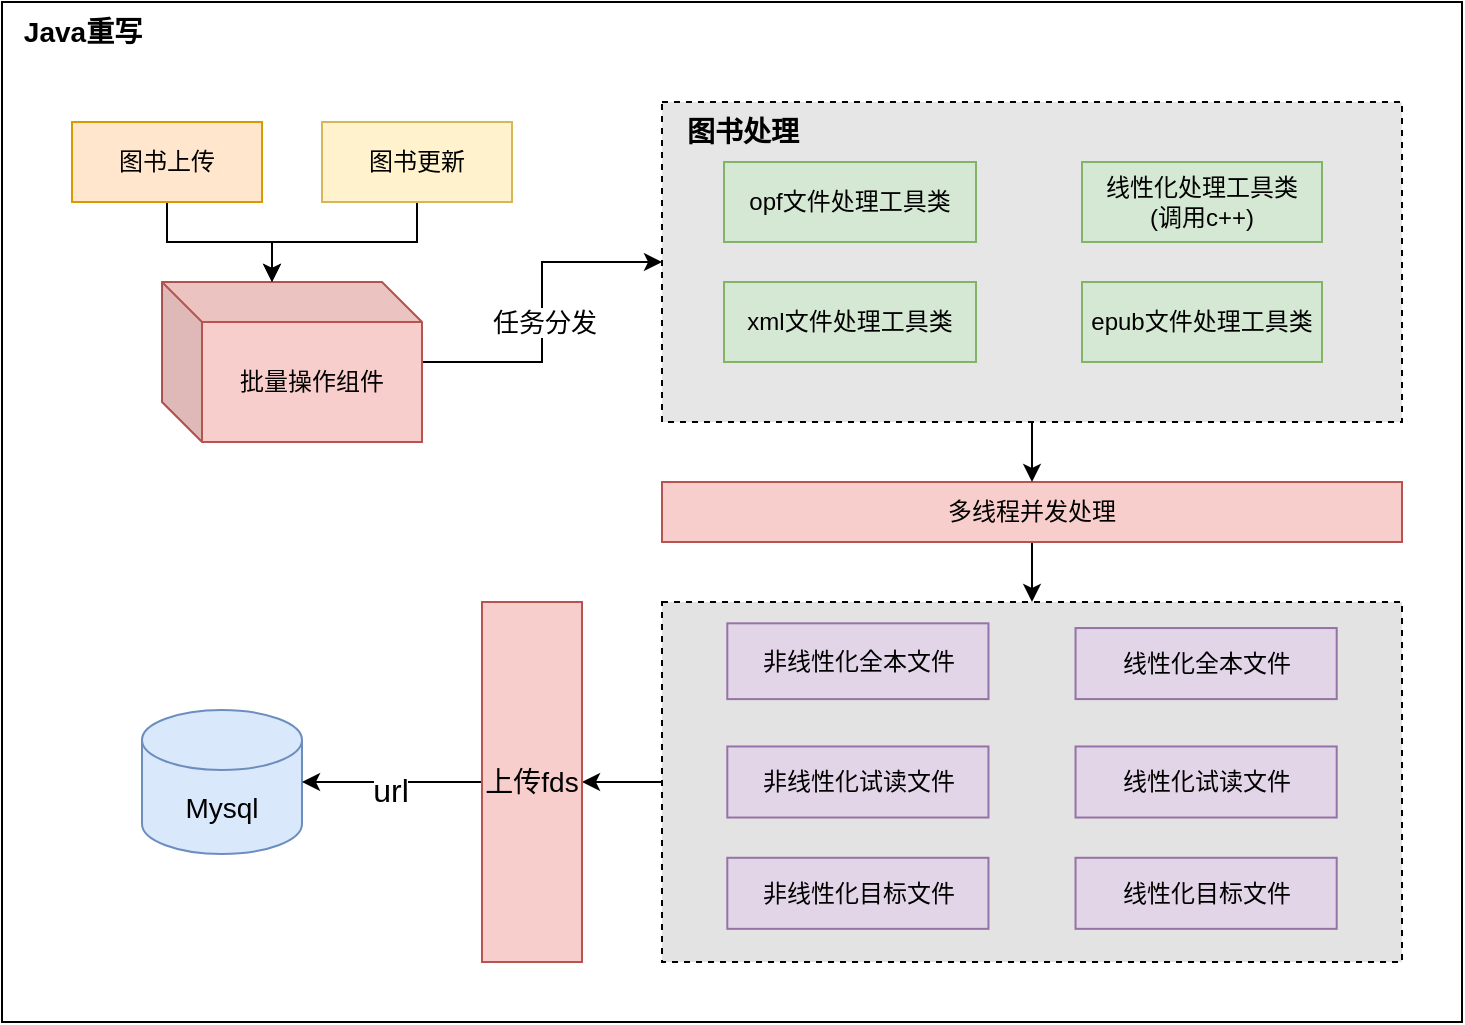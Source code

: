 <mxfile version="21.6.8" type="github">
  <diagram name="第 1 页" id="BfoXBWILRWUiTi9KGCna">
    <mxGraphModel dx="2261" dy="750" grid="1" gridSize="10" guides="1" tooltips="1" connect="1" arrows="1" fold="1" page="1" pageScale="1" pageWidth="827" pageHeight="1169" math="0" shadow="0">
      <root>
        <mxCell id="0" />
        <mxCell id="1" parent="0" />
        <mxCell id="qt_Jid6uIY3iX1TQbwFm-16" value="" style="rounded=0;whiteSpace=wrap;html=1;" parent="1" vertex="1">
          <mxGeometry x="-10" y="120" width="730" height="510" as="geometry" />
        </mxCell>
        <mxCell id="qt_Jid6uIY3iX1TQbwFm-14" style="edgeStyle=orthogonalEdgeStyle;rounded=0;orthogonalLoop=1;jettySize=auto;html=1;" parent="1" source="qt_Jid6uIY3iX1TQbwFm-9" target="qt_Jid6uIY3iX1TQbwFm-7" edge="1">
          <mxGeometry relative="1" as="geometry" />
        </mxCell>
        <mxCell id="qt_Jid6uIY3iX1TQbwFm-15" value="&lt;font style=&quot;font-size: 13px;&quot;&gt;任务分发&lt;/font&gt;" style="edgeLabel;html=1;align=center;verticalAlign=middle;resizable=0;points=[];" parent="qt_Jid6uIY3iX1TQbwFm-14" vertex="1" connectable="0">
          <mxGeometry x="-0.411" y="2" relative="1" as="geometry">
            <mxPoint x="11" y="-18" as="offset" />
          </mxGeometry>
        </mxCell>
        <mxCell id="qt_Jid6uIY3iX1TQbwFm-9" value="批量操作组件" style="shape=cube;whiteSpace=wrap;html=1;boundedLbl=1;backgroundOutline=1;darkOpacity=0.05;darkOpacity2=0.1;fillColor=#f8cecc;strokeColor=#b85450;" parent="1" vertex="1">
          <mxGeometry x="70" y="260" width="130" height="80" as="geometry" />
        </mxCell>
        <mxCell id="qt_Jid6uIY3iX1TQbwFm-17" value="&lt;b&gt;&lt;font style=&quot;font-size: 14px;&quot;&gt;Java重写&lt;/font&gt;&lt;/b&gt;" style="text;html=1;align=center;verticalAlign=middle;resizable=0;points=[];autosize=1;strokeColor=none;fillColor=none;" parent="1" vertex="1">
          <mxGeometry x="-10" y="120" width="80" height="30" as="geometry" />
        </mxCell>
        <mxCell id="EOI0EI14CAxdlLVf6kwt-11" style="edgeStyle=orthogonalEdgeStyle;rounded=0;orthogonalLoop=1;jettySize=auto;html=1;exitX=0.5;exitY=1;exitDx=0;exitDy=0;entryX=0;entryY=0;entryDx=55;entryDy=0;entryPerimeter=0;" edge="1" parent="1" source="EOI0EI14CAxdlLVf6kwt-2" target="qt_Jid6uIY3iX1TQbwFm-9">
          <mxGeometry relative="1" as="geometry" />
        </mxCell>
        <mxCell id="EOI0EI14CAxdlLVf6kwt-2" value="图书上传" style="rounded=0;whiteSpace=wrap;html=1;fillColor=#ffe6cc;strokeColor=#d79b00;" vertex="1" parent="1">
          <mxGeometry x="25" y="180" width="95" height="40" as="geometry" />
        </mxCell>
        <mxCell id="EOI0EI14CAxdlLVf6kwt-12" style="edgeStyle=orthogonalEdgeStyle;rounded=0;orthogonalLoop=1;jettySize=auto;html=1;exitX=0.5;exitY=1;exitDx=0;exitDy=0;entryX=0;entryY=0;entryDx=55;entryDy=0;entryPerimeter=0;" edge="1" parent="1" source="EOI0EI14CAxdlLVf6kwt-5" target="qt_Jid6uIY3iX1TQbwFm-9">
          <mxGeometry relative="1" as="geometry" />
        </mxCell>
        <mxCell id="EOI0EI14CAxdlLVf6kwt-5" value="图书更新" style="rounded=0;whiteSpace=wrap;html=1;fillColor=#fff2cc;strokeColor=#d6b656;" vertex="1" parent="1">
          <mxGeometry x="150" y="180" width="95" height="40" as="geometry" />
        </mxCell>
        <mxCell id="EOI0EI14CAxdlLVf6kwt-14" value="" style="group;fillColor=#e1d5e7;strokeColor=#9673a6;dashed=1;container=0;" vertex="1" connectable="0" parent="1">
          <mxGeometry x="320" y="420" width="370" height="180" as="geometry" />
        </mxCell>
        <mxCell id="EOI0EI14CAxdlLVf6kwt-36" style="edgeStyle=orthogonalEdgeStyle;rounded=0;orthogonalLoop=1;jettySize=auto;html=1;exitX=0.5;exitY=1;exitDx=0;exitDy=0;" edge="1" parent="1" source="EOI0EI14CAxdlLVf6kwt-25" target="EOI0EI14CAxdlLVf6kwt-15">
          <mxGeometry relative="1" as="geometry" />
        </mxCell>
        <mxCell id="EOI0EI14CAxdlLVf6kwt-25" value="多线程并发处理" style="rounded=0;whiteSpace=wrap;html=1;fillColor=#f8cecc;strokeColor=#b85450;" vertex="1" parent="1">
          <mxGeometry x="320" y="360" width="370" height="30" as="geometry" />
        </mxCell>
        <mxCell id="EOI0EI14CAxdlLVf6kwt-34" style="edgeStyle=orthogonalEdgeStyle;rounded=0;orthogonalLoop=1;jettySize=auto;html=1;exitX=0.5;exitY=1;exitDx=0;exitDy=0;" edge="1" parent="1" source="qt_Jid6uIY3iX1TQbwFm-7" target="EOI0EI14CAxdlLVf6kwt-25">
          <mxGeometry relative="1" as="geometry" />
        </mxCell>
        <mxCell id="EOI0EI14CAxdlLVf6kwt-45" style="edgeStyle=orthogonalEdgeStyle;rounded=0;orthogonalLoop=1;jettySize=auto;html=1;exitX=0;exitY=0.5;exitDx=0;exitDy=0;" edge="1" parent="1" source="EOI0EI14CAxdlLVf6kwt-15" target="EOI0EI14CAxdlLVf6kwt-41">
          <mxGeometry relative="1" as="geometry" />
        </mxCell>
        <mxCell id="EOI0EI14CAxdlLVf6kwt-15" value="" style="rounded=0;whiteSpace=wrap;html=1;fillColor=#E3E3E3;dashed=1;" vertex="1" parent="1">
          <mxGeometry x="320" y="420" width="370.0" height="180" as="geometry" />
        </mxCell>
        <mxCell id="EOI0EI14CAxdlLVf6kwt-16" value="非线性化全本文件" style="rounded=0;whiteSpace=wrap;html=1;fillColor=#e1d5e7;strokeColor=#9673a6;" vertex="1" parent="1">
          <mxGeometry x="352.647" y="430.658" width="130.588" height="37.895" as="geometry" />
        </mxCell>
        <mxCell id="EOI0EI14CAxdlLVf6kwt-17" value="线性化全本文件" style="rounded=0;whiteSpace=wrap;html=1;fillColor=#e1d5e7;strokeColor=#9673a6;" vertex="1" parent="1">
          <mxGeometry x="526.765" y="433.026" width="130.588" height="35.526" as="geometry" />
        </mxCell>
        <mxCell id="EOI0EI14CAxdlLVf6kwt-18" value="非线性化试读文件" style="rounded=0;whiteSpace=wrap;html=1;fillColor=#e1d5e7;strokeColor=#9673a6;" vertex="1" parent="1">
          <mxGeometry x="352.647" y="492.237" width="130.588" height="35.526" as="geometry" />
        </mxCell>
        <mxCell id="EOI0EI14CAxdlLVf6kwt-19" value="线性化试读文件" style="rounded=0;whiteSpace=wrap;html=1;fillColor=#e1d5e7;strokeColor=#9673a6;" vertex="1" parent="1">
          <mxGeometry x="526.765" y="492.237" width="130.588" height="35.526" as="geometry" />
        </mxCell>
        <mxCell id="EOI0EI14CAxdlLVf6kwt-20" value="非线性化目标文件" style="rounded=0;whiteSpace=wrap;html=1;fillColor=#e1d5e7;strokeColor=#9673a6;" vertex="1" parent="1">
          <mxGeometry x="352.647" y="547.895" width="130.588" height="35.526" as="geometry" />
        </mxCell>
        <mxCell id="EOI0EI14CAxdlLVf6kwt-21" value="线性化目标文件" style="rounded=0;whiteSpace=wrap;html=1;fillColor=#e1d5e7;strokeColor=#9673a6;" vertex="1" parent="1">
          <mxGeometry x="526.765" y="547.895" width="130.588" height="35.526" as="geometry" />
        </mxCell>
        <mxCell id="EOI0EI14CAxdlLVf6kwt-40" value="&lt;font style=&quot;font-size: 14px;&quot;&gt;Mysql&lt;/font&gt;" style="shape=cylinder3;whiteSpace=wrap;html=1;boundedLbl=1;backgroundOutline=1;size=15;fillColor=#dae8fc;strokeColor=#6c8ebf;" vertex="1" parent="1">
          <mxGeometry x="60" y="474" width="80" height="72" as="geometry" />
        </mxCell>
        <mxCell id="EOI0EI14CAxdlLVf6kwt-42" style="edgeStyle=orthogonalEdgeStyle;rounded=0;orthogonalLoop=1;jettySize=auto;html=1;exitX=0;exitY=0.5;exitDx=0;exitDy=0;entryX=1;entryY=0.5;entryDx=0;entryDy=0;entryPerimeter=0;" edge="1" parent="1" source="EOI0EI14CAxdlLVf6kwt-41" target="EOI0EI14CAxdlLVf6kwt-40">
          <mxGeometry relative="1" as="geometry" />
        </mxCell>
        <mxCell id="EOI0EI14CAxdlLVf6kwt-43" value="&lt;font style=&quot;font-size: 16px;&quot;&gt;url&lt;/font&gt;" style="edgeLabel;html=1;align=center;verticalAlign=middle;resizable=0;points=[];" vertex="1" connectable="0" parent="EOI0EI14CAxdlLVf6kwt-42">
          <mxGeometry x="0.022" y="4" relative="1" as="geometry">
            <mxPoint as="offset" />
          </mxGeometry>
        </mxCell>
        <mxCell id="EOI0EI14CAxdlLVf6kwt-41" value="&lt;font style=&quot;font-size: 14px;&quot;&gt;上传fds&lt;/font&gt;" style="rounded=0;whiteSpace=wrap;html=1;fillColor=#f8cecc;strokeColor=#b85450;" vertex="1" parent="1">
          <mxGeometry x="230" y="420" width="50" height="180" as="geometry" />
        </mxCell>
        <mxCell id="qt_Jid6uIY3iX1TQbwFm-7" value="" style="rounded=0;whiteSpace=wrap;html=1;strokeColor=default;dashed=1;fillColor=#E6E6E6;" parent="1" vertex="1">
          <mxGeometry x="320" y="170" width="370" height="160" as="geometry" />
        </mxCell>
        <mxCell id="qt_Jid6uIY3iX1TQbwFm-2" value="opf文件处理工具类" style="rounded=0;whiteSpace=wrap;html=1;fillColor=#d5e8d4;strokeColor=#82b366;" parent="1" vertex="1">
          <mxGeometry x="351" y="200" width="126" height="40" as="geometry" />
        </mxCell>
        <mxCell id="qt_Jid6uIY3iX1TQbwFm-3" value="线性化处理工具类&lt;br&gt;(调用c++)" style="rounded=0;whiteSpace=wrap;html=1;fillColor=#d5e8d4;strokeColor=#82b366;" parent="1" vertex="1">
          <mxGeometry x="530" y="200" width="120" height="40" as="geometry" />
        </mxCell>
        <mxCell id="qt_Jid6uIY3iX1TQbwFm-4" value="xml文件处理工具类" style="rounded=0;whiteSpace=wrap;html=1;fillColor=#d5e8d4;strokeColor=#82b366;" parent="1" vertex="1">
          <mxGeometry x="351" y="260" width="126" height="40" as="geometry" />
        </mxCell>
        <mxCell id="qt_Jid6uIY3iX1TQbwFm-5" value="epub文件处理工具类" style="rounded=0;whiteSpace=wrap;html=1;fillColor=#d5e8d4;strokeColor=#82b366;" parent="1" vertex="1">
          <mxGeometry x="530" y="260" width="120" height="40" as="geometry" />
        </mxCell>
        <mxCell id="EOI0EI14CAxdlLVf6kwt-13" value="&lt;b&gt;&lt;font style=&quot;font-size: 14px;&quot;&gt;图书处理&lt;/font&gt;&lt;/b&gt;" style="text;html=1;align=center;verticalAlign=middle;resizable=0;points=[];autosize=1;strokeColor=none;fillColor=none;" vertex="1" parent="1">
          <mxGeometry x="320" y="170" width="80" height="30" as="geometry" />
        </mxCell>
      </root>
    </mxGraphModel>
  </diagram>
</mxfile>
